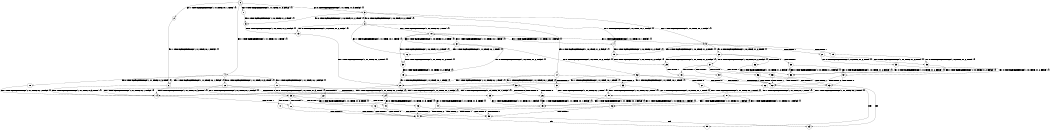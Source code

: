 digraph BCG {
size = "7, 10.5";
center = TRUE;
node [shape = circle];
0 [peripheries = 2];
0 -> 1 [label = "EX !0 !ATOMIC_EXCH_BRANCH (1, +1, TRUE, +1, 3, FALSE) !{}"];
0 -> 2 [label = "EX !1 !ATOMIC_EXCH_BRANCH (1, +1, TRUE, +0, 1, TRUE) !{}"];
0 -> 3 [label = "EX !0 !ATOMIC_EXCH_BRANCH (1, +1, TRUE, +1, 3, FALSE) !{}"];
0 -> 4 [label = "EX !1 !ATOMIC_EXCH_BRANCH (1, +1, TRUE, +0, 1, TRUE) !{}"];
1 -> 5 [label = "EX !0 !ATOMIC_EXCH_BRANCH (1, +0, TRUE, +1, 2, TRUE) !{}"];
2 -> 6 [label = "EX !1 !ATOMIC_EXCH_BRANCH (1, +1, TRUE, +0, 1, FALSE) !{}"];
3 -> 5 [label = "EX !0 !ATOMIC_EXCH_BRANCH (1, +0, TRUE, +1, 2, TRUE) !{}"];
3 -> 7 [label = "EX !1 !ATOMIC_EXCH_BRANCH (1, +1, TRUE, +0, 1, FALSE) !{}"];
3 -> 8 [label = "EX !0 !ATOMIC_EXCH_BRANCH (1, +0, TRUE, +1, 2, TRUE) !{}"];
3 -> 9 [label = "EX !1 !ATOMIC_EXCH_BRANCH (1, +1, TRUE, +0, 1, FALSE) !{}"];
4 -> 6 [label = "EX !1 !ATOMIC_EXCH_BRANCH (1, +1, TRUE, +0, 1, FALSE) !{}"];
4 -> 10 [label = "EX !0 !ATOMIC_EXCH_BRANCH (1, +1, TRUE, +1, 3, TRUE) !{}"];
4 -> 11 [label = "EX !1 !ATOMIC_EXCH_BRANCH (1, +1, TRUE, +0, 1, FALSE) !{}"];
4 -> 12 [label = "EX !0 !ATOMIC_EXCH_BRANCH (1, +1, TRUE, +1, 3, TRUE) !{}"];
5 -> 13 [label = "EX !0 !ATOMIC_EXCH_BRANCH (1, +0, TRUE, +1, 2, FALSE) !{}"];
6 -> 14 [label = "EX !0 !ATOMIC_EXCH_BRANCH (1, +1, TRUE, +1, 3, TRUE) !{}"];
7 -> 15 [label = "EX !0 !ATOMIC_EXCH_BRANCH (1, +0, TRUE, +1, 2, TRUE) !{}"];
8 -> 13 [label = "EX !0 !ATOMIC_EXCH_BRANCH (1, +0, TRUE, +1, 2, FALSE) !{}"];
8 -> 16 [label = "EX !1 !ATOMIC_EXCH_BRANCH (1, +1, TRUE, +0, 1, TRUE) !{}"];
8 -> 17 [label = "EX !0 !ATOMIC_EXCH_BRANCH (1, +0, TRUE, +1, 2, FALSE) !{}"];
8 -> 18 [label = "EX !1 !ATOMIC_EXCH_BRANCH (1, +1, TRUE, +0, 1, TRUE) !{}"];
9 -> 15 [label = "EX !0 !ATOMIC_EXCH_BRANCH (1, +0, TRUE, +1, 2, TRUE) !{}"];
9 -> 19 [label = "TERMINATE !1"];
9 -> 20 [label = "EX !0 !ATOMIC_EXCH_BRANCH (1, +0, TRUE, +1, 2, TRUE) !{}"];
9 -> 21 [label = "TERMINATE !1"];
10 -> 14 [label = "EX !1 !ATOMIC_EXCH_BRANCH (1, +1, TRUE, +0, 1, FALSE) !{}"];
11 -> 14 [label = "EX !0 !ATOMIC_EXCH_BRANCH (1, +1, TRUE, +1, 3, TRUE) !{}"];
11 -> 22 [label = "TERMINATE !1"];
11 -> 23 [label = "EX !0 !ATOMIC_EXCH_BRANCH (1, +1, TRUE, +1, 3, TRUE) !{}"];
11 -> 24 [label = "TERMINATE !1"];
12 -> 14 [label = "EX !1 !ATOMIC_EXCH_BRANCH (1, +1, TRUE, +0, 1, FALSE) !{}"];
12 -> 25 [label = "TERMINATE !0"];
12 -> 23 [label = "EX !1 !ATOMIC_EXCH_BRANCH (1, +1, TRUE, +0, 1, FALSE) !{}"];
12 -> 26 [label = "TERMINATE !0"];
13 -> 27 [label = "EX !1 !ATOMIC_EXCH_BRANCH (1, +1, TRUE, +0, 1, TRUE) !{}"];
14 -> 28 [label = "TERMINATE !0"];
15 -> 29 [label = "EX !0 !ATOMIC_EXCH_BRANCH (1, +0, TRUE, +1, 2, FALSE) !{}"];
16 -> 30 [label = "EX !0 !ATOMIC_EXCH_BRANCH (1, +0, TRUE, +1, 2, TRUE) !{}"];
17 -> 27 [label = "EX !1 !ATOMIC_EXCH_BRANCH (1, +1, TRUE, +0, 1, TRUE) !{}"];
17 -> 31 [label = "TERMINATE !0"];
17 -> 32 [label = "EX !1 !ATOMIC_EXCH_BRANCH (1, +1, TRUE, +0, 1, TRUE) !{}"];
17 -> 33 [label = "TERMINATE !0"];
18 -> 30 [label = "EX !0 !ATOMIC_EXCH_BRANCH (1, +0, TRUE, +1, 2, TRUE) !{}"];
18 -> 7 [label = "EX !1 !ATOMIC_EXCH_BRANCH (1, +1, TRUE, +0, 1, FALSE) !{}"];
18 -> 34 [label = "EX !0 !ATOMIC_EXCH_BRANCH (1, +0, TRUE, +1, 2, TRUE) !{}"];
18 -> 9 [label = "EX !1 !ATOMIC_EXCH_BRANCH (1, +1, TRUE, +0, 1, FALSE) !{}"];
19 -> 35 [label = "EX !0 !ATOMIC_EXCH_BRANCH (1, +0, TRUE, +1, 2, TRUE) !{}"];
20 -> 29 [label = "EX !0 !ATOMIC_EXCH_BRANCH (1, +0, TRUE, +1, 2, FALSE) !{}"];
20 -> 36 [label = "TERMINATE !1"];
20 -> 37 [label = "EX !0 !ATOMIC_EXCH_BRANCH (1, +0, TRUE, +1, 2, FALSE) !{}"];
20 -> 38 [label = "TERMINATE !1"];
21 -> 35 [label = "EX !0 !ATOMIC_EXCH_BRANCH (1, +0, TRUE, +1, 2, TRUE) !{}"];
21 -> 39 [label = "EX !0 !ATOMIC_EXCH_BRANCH (1, +0, TRUE, +1, 2, TRUE) !{}"];
22 -> 40 [label = "EX !0 !ATOMIC_EXCH_BRANCH (1, +1, TRUE, +1, 3, TRUE) !{}"];
23 -> 28 [label = "TERMINATE !0"];
23 -> 41 [label = "TERMINATE !1"];
23 -> 42 [label = "TERMINATE !0"];
23 -> 43 [label = "TERMINATE !1"];
24 -> 40 [label = "EX !0 !ATOMIC_EXCH_BRANCH (1, +1, TRUE, +1, 3, TRUE) !{}"];
24 -> 44 [label = "EX !0 !ATOMIC_EXCH_BRANCH (1, +1, TRUE, +1, 3, TRUE) !{}"];
25 -> 45 [label = "EX !1 !ATOMIC_EXCH_BRANCH (1, +1, TRUE, +0, 1, FALSE) !{}"];
26 -> 45 [label = "EX !1 !ATOMIC_EXCH_BRANCH (1, +1, TRUE, +0, 1, FALSE) !{}"];
26 -> 46 [label = "EX !1 !ATOMIC_EXCH_BRANCH (1, +1, TRUE, +0, 1, FALSE) !{}"];
27 -> 14 [label = "EX !1 !ATOMIC_EXCH_BRANCH (1, +1, TRUE, +0, 1, FALSE) !{}"];
28 -> 47 [label = "TERMINATE !1"];
29 -> 48 [label = "TERMINATE !0"];
30 -> 49 [label = "EX !0 !ATOMIC_EXCH_BRANCH (1, +0, TRUE, +1, 2, FALSE) !{}"];
31 -> 50 [label = "EX !1 !ATOMIC_EXCH_BRANCH (1, +1, TRUE, +0, 1, TRUE) !{}"];
32 -> 14 [label = "EX !1 !ATOMIC_EXCH_BRANCH (1, +1, TRUE, +0, 1, FALSE) !{}"];
32 -> 25 [label = "TERMINATE !0"];
32 -> 23 [label = "EX !1 !ATOMIC_EXCH_BRANCH (1, +1, TRUE, +0, 1, FALSE) !{}"];
32 -> 26 [label = "TERMINATE !0"];
33 -> 50 [label = "EX !1 !ATOMIC_EXCH_BRANCH (1, +1, TRUE, +0, 1, TRUE) !{}"];
33 -> 51 [label = "EX !1 !ATOMIC_EXCH_BRANCH (1, +1, TRUE, +0, 1, TRUE) !{}"];
34 -> 49 [label = "EX !0 !ATOMIC_EXCH_BRANCH (1, +0, TRUE, +1, 2, FALSE) !{}"];
34 -> 16 [label = "EX !1 !ATOMIC_EXCH_BRANCH (1, +1, TRUE, +0, 1, TRUE) !{}"];
34 -> 52 [label = "EX !0 !ATOMIC_EXCH_BRANCH (1, +0, TRUE, +1, 2, FALSE) !{}"];
34 -> 18 [label = "EX !1 !ATOMIC_EXCH_BRANCH (1, +1, TRUE, +0, 1, TRUE) !{}"];
35 -> 53 [label = "EX !0 !ATOMIC_EXCH_BRANCH (1, +0, TRUE, +1, 2, FALSE) !{}"];
36 -> 53 [label = "EX !0 !ATOMIC_EXCH_BRANCH (1, +0, TRUE, +1, 2, FALSE) !{}"];
37 -> 48 [label = "TERMINATE !0"];
37 -> 54 [label = "TERMINATE !1"];
37 -> 55 [label = "TERMINATE !0"];
37 -> 56 [label = "TERMINATE !1"];
38 -> 53 [label = "EX !0 !ATOMIC_EXCH_BRANCH (1, +0, TRUE, +1, 2, FALSE) !{}"];
38 -> 57 [label = "EX !0 !ATOMIC_EXCH_BRANCH (1, +0, TRUE, +1, 2, FALSE) !{}"];
39 -> 53 [label = "EX !0 !ATOMIC_EXCH_BRANCH (1, +0, TRUE, +1, 2, FALSE) !{}"];
39 -> 57 [label = "EX !0 !ATOMIC_EXCH_BRANCH (1, +0, TRUE, +1, 2, FALSE) !{}"];
40 -> 47 [label = "TERMINATE !0"];
41 -> 47 [label = "TERMINATE !0"];
42 -> 47 [label = "TERMINATE !1"];
42 -> 58 [label = "TERMINATE !1"];
43 -> 47 [label = "TERMINATE !0"];
43 -> 58 [label = "TERMINATE !0"];
44 -> 47 [label = "TERMINATE !0"];
44 -> 58 [label = "TERMINATE !0"];
45 -> 47 [label = "TERMINATE !1"];
46 -> 47 [label = "TERMINATE !1"];
46 -> 58 [label = "TERMINATE !1"];
47 -> 59 [label = "exit"];
48 -> 60 [label = "TERMINATE !1"];
49 -> 27 [label = "EX !1 !ATOMIC_EXCH_BRANCH (1, +1, TRUE, +0, 1, TRUE) !{}"];
50 -> 45 [label = "EX !1 !ATOMIC_EXCH_BRANCH (1, +1, TRUE, +0, 1, FALSE) !{}"];
51 -> 45 [label = "EX !1 !ATOMIC_EXCH_BRANCH (1, +1, TRUE, +0, 1, FALSE) !{}"];
51 -> 46 [label = "EX !1 !ATOMIC_EXCH_BRANCH (1, +1, TRUE, +0, 1, FALSE) !{}"];
52 -> 27 [label = "EX !1 !ATOMIC_EXCH_BRANCH (1, +1, TRUE, +0, 1, TRUE) !{}"];
52 -> 61 [label = "TERMINATE !0"];
52 -> 32 [label = "EX !1 !ATOMIC_EXCH_BRANCH (1, +1, TRUE, +0, 1, TRUE) !{}"];
52 -> 62 [label = "TERMINATE !0"];
53 -> 60 [label = "TERMINATE !0"];
54 -> 60 [label = "TERMINATE !0"];
55 -> 60 [label = "TERMINATE !1"];
55 -> 63 [label = "TERMINATE !1"];
56 -> 60 [label = "TERMINATE !0"];
56 -> 63 [label = "TERMINATE !0"];
57 -> 60 [label = "TERMINATE !0"];
57 -> 63 [label = "TERMINATE !0"];
58 -> 64 [label = "exit"];
60 -> 59 [label = "exit"];
61 -> 50 [label = "EX !1 !ATOMIC_EXCH_BRANCH (1, +1, TRUE, +0, 1, TRUE) !{}"];
62 -> 50 [label = "EX !1 !ATOMIC_EXCH_BRANCH (1, +1, TRUE, +0, 1, TRUE) !{}"];
62 -> 51 [label = "EX !1 !ATOMIC_EXCH_BRANCH (1, +1, TRUE, +0, 1, TRUE) !{}"];
63 -> 64 [label = "exit"];
}
